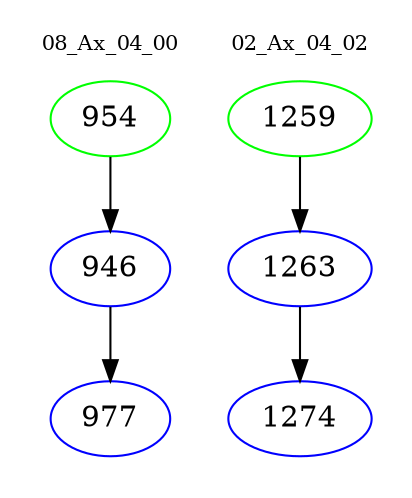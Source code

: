 digraph{
subgraph cluster_0 {
color = white
label = "08_Ax_04_00";
fontsize=10;
T0_954 [label="954", color="green"]
T0_954 -> T0_946 [color="black"]
T0_946 [label="946", color="blue"]
T0_946 -> T0_977 [color="black"]
T0_977 [label="977", color="blue"]
}
subgraph cluster_1 {
color = white
label = "02_Ax_04_02";
fontsize=10;
T1_1259 [label="1259", color="green"]
T1_1259 -> T1_1263 [color="black"]
T1_1263 [label="1263", color="blue"]
T1_1263 -> T1_1274 [color="black"]
T1_1274 [label="1274", color="blue"]
}
}
